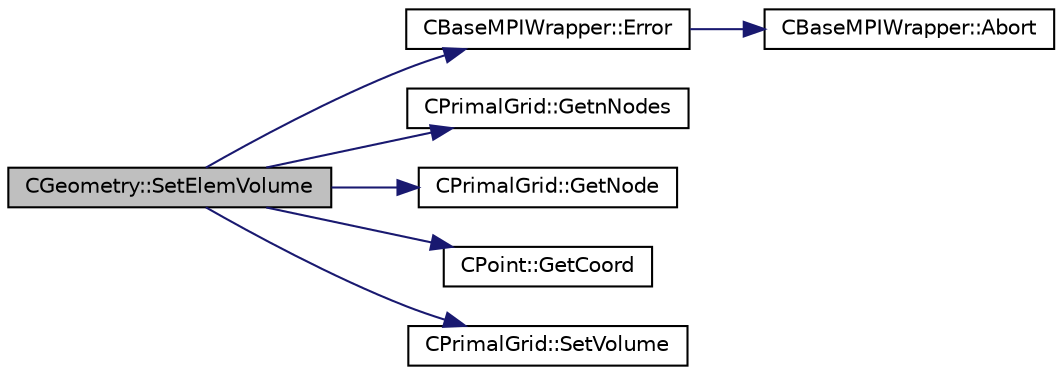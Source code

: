 digraph "CGeometry::SetElemVolume"
{
  edge [fontname="Helvetica",fontsize="10",labelfontname="Helvetica",labelfontsize="10"];
  node [fontname="Helvetica",fontsize="10",shape=record];
  rankdir="LR";
  Node2677 [label="CGeometry::SetElemVolume",height=0.2,width=0.4,color="black", fillcolor="grey75", style="filled", fontcolor="black"];
  Node2677 -> Node2678 [color="midnightblue",fontsize="10",style="solid",fontname="Helvetica"];
  Node2678 [label="CBaseMPIWrapper::Error",height=0.2,width=0.4,color="black", fillcolor="white", style="filled",URL="$class_c_base_m_p_i_wrapper.html#a04457c47629bda56704e6a8804833eeb"];
  Node2678 -> Node2679 [color="midnightblue",fontsize="10",style="solid",fontname="Helvetica"];
  Node2679 [label="CBaseMPIWrapper::Abort",height=0.2,width=0.4,color="black", fillcolor="white", style="filled",URL="$class_c_base_m_p_i_wrapper.html#a21ef5681e2acb532d345e9bab173ef07"];
  Node2677 -> Node2680 [color="midnightblue",fontsize="10",style="solid",fontname="Helvetica"];
  Node2680 [label="CPrimalGrid::GetnNodes",height=0.2,width=0.4,color="black", fillcolor="white", style="filled",URL="$class_c_primal_grid.html#a0efbf2f8391d5177d92bd850016a3783",tooltip="A pure virtual member. "];
  Node2677 -> Node2681 [color="midnightblue",fontsize="10",style="solid",fontname="Helvetica"];
  Node2681 [label="CPrimalGrid::GetNode",height=0.2,width=0.4,color="black", fillcolor="white", style="filled",URL="$class_c_primal_grid.html#a4fc7b6b6ac5025325c7e68fb56fbeef8",tooltip="A pure virtual member. "];
  Node2677 -> Node2682 [color="midnightblue",fontsize="10",style="solid",fontname="Helvetica"];
  Node2682 [label="CPoint::GetCoord",height=0.2,width=0.4,color="black", fillcolor="white", style="filled",URL="$class_c_point.html#a95fe081d22e96e190cb3edcbf0d6525f",tooltip="Get the coordinates dor the control volume. "];
  Node2677 -> Node2683 [color="midnightblue",fontsize="10",style="solid",fontname="Helvetica"];
  Node2683 [label="CPrimalGrid::SetVolume",height=0.2,width=0.4,color="black", fillcolor="white", style="filled",URL="$class_c_primal_grid.html#a14dbb458d64bbc96aa69507d849054fe",tooltip="Set the center of gravity of an element (including edges). "];
}
